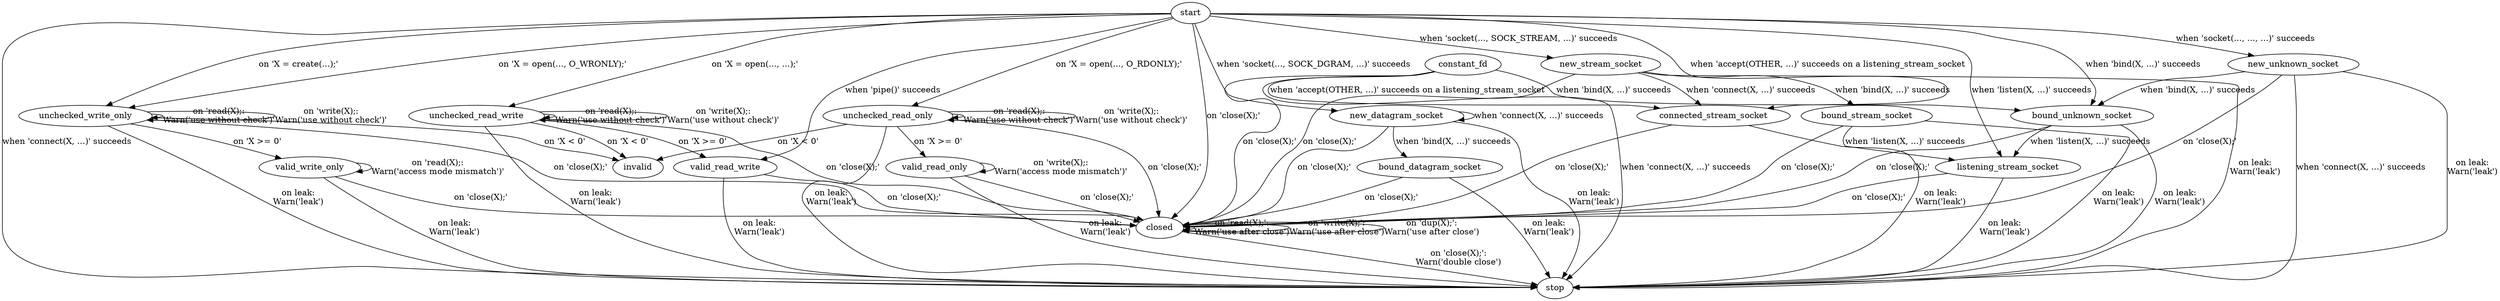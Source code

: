 /* An overview of the state machine from sm-fd.scpel.
   Copyright (C) 2022-2023 Free Software Foundation, Inc.
   Contributed by David Malcolm <dmalcolm@redhat.com>.

This file is part of GCC.

GCC is free software; you can redistribute it and/or modify it
under the terms of the GNU General Public License as published by
the Free Software Foundation; either version 3, or (at your option)
any later version.

GCC is distributed in the hope that it will be useful, but
WITHOUT ANY WARRANTY; without even the implied warranty of
MERCHANTABILITY or FITNESS FOR A PARTICULAR PURPOSE.  See the GNU
General Public License for more details.

You should have received a copy of the GNU General Public License
along with GCC; see the file COPYING3.  If not see
<http://www.gnu.org/licenses/>.  */

/* Keep this in-sync with sm-fd.scpel  */

digraph "fd" {

  /* STATES. */

  /* Start state.  */
  start;

  /* State for a constant file descriptor (>= 0).  */
  constant_fd;

  /* States representing a file descriptor that hasn't yet been
    checked for validity after opening, for three different
    access modes.  */
  unchecked_read_write;
  unchecked_read_only;
  unchecked_write_only;

  /* States for representing a file descriptor that is known to be valid (>=
    0), for three different access modes.  */
  valid_read_write;
  valid_read_only;
  valid_write_only;

  /* State for a file descriptor that is known to be invalid (< 0). */
  invalid;

  /* State for a file descriptor that has been closed.  */
  closed;

  /* States for FDs relating to socket APIs.  */

  /* Result of successful "socket" with SOCK_DGRAM.  */
  new_datagram_socket;
  /* Result of successful "socket" with SOCK_STREAM.  */
  new_stream_socket;
  /* Result of successful "socket" with unknown type.  */
  new_unknown_socket;

  /* The above after a successful call to "bind".  */
  bound_datagram_socket;
  bound_stream_socket;
  bound_unknown_socket;

  /* A bound socket after a successful call to "listen" (stream or unknown).  */
  listening_stream_socket;

  /* (i) the new FD as a result of a succesful call to "accept" on a
      listening socket (via a passive open), or
     (ii) an active socket after a successful call to "connect"
     (via an active open).  */
  connected_stream_socket;

  /* State for a file descriptor that we do not want to track anymore . */
  stop;

  /* TRANSITIONS. */

  /* On "open".  */
  start -> unchecked_read_only [label="on 'X = open(..., O_RDONLY);'"];
  start -> unchecked_write_only [label="on 'X = open(..., O_WRONLY);'"];
  start -> unchecked_read_write [label="on 'X = open(..., ...);'"];

  /* On "creat".  */
  start -> unchecked_write_only [label="on 'X = create(...);'"];

  /* On "close".  */
  start -> closed [label="on 'close(X);'"];
  unchecked_read_write -> closed [label="on 'close(X);'"];
  unchecked_read_only -> closed [label="on 'close(X);'"];
  unchecked_write_only -> closed [label="on 'close(X);'"];
  valid_read_write -> closed [label="on 'close(X);'"];
  valid_read_only -> closed [label="on 'close(X);'"];
  valid_write_only -> closed [label="on 'close(X);'"];
  constant_fd -> closed [label="on 'close(X);'"];
  new_datagram_socket -> closed [label="on 'close(X);'"];
  new_stream_socket -> closed [label="on 'close(X);'"];
  new_unknown_socket -> closed [label="on 'close(X);'"];
  bound_datagram_socket -> closed [label="on 'close(X);'"];
  bound_stream_socket -> closed [label="on 'close(X);'"];
  bound_unknown_socket -> closed [label="on 'close(X);'"];
  listening_stream_socket -> closed [label="on 'close(X);'"];
  connected_stream_socket -> closed [label="on 'close(X);'"];
  closed -> stop [label="on 'close(X);':\nWarn('double close')"];

  /* On "read".  */
  closed -> closed [label="on 'read(X);':\nWarn('use after close')"];
  unchecked_read_write -> unchecked_read_write [label="on 'read(X);:\nWarn('use without check')'"];
  unchecked_read_only -> unchecked_read_only [label="on 'read(X);:\nWarn('use without check')'"];
  unchecked_write_only -> unchecked_write_only [label="on 'read(X);:\nWarn('use without check')'"];
  valid_write_only -> valid_write_only [label="on 'read(X);:\nWarn('access mode mismatch')'"];

  /* On "write".  */
  closed -> closed [label="on 'write(X);':\nWarn('use after close')"];
  unchecked_read_write -> unchecked_read_write [label="on 'write(X);:\nWarn('use without check')'"];
  unchecked_read_only -> unchecked_read_only [label="on 'write(X);:\nWarn('use without check')'"];
  unchecked_write_only -> unchecked_write_only [label="on 'write(X);:\nWarn('use without check')'"];
  valid_read_only -> valid_read_only [label="on 'write(X);:\nWarn('access mode mismatch')'"];

  /* On "dup".  */
  closed -> closed [label="on 'dup(X);':\nWarn('use after close')"];
  /* plus stuff for the new fd.  */

  /* On "pipe".  */
  start -> valid_read_write [label="when 'pipe()' succeeds"];

  /* On "socket".  */
  start -> new_datagram_socket [label="when 'socket(..., SOCK_DGRAM, ...)' succeeds"];
  start -> new_stream_socket [label="when 'socket(..., SOCK_STREAM, ...)' succeeds"];
  start -> new_unknown_socket [label="when 'socket(..., ..., ...)' succeeds"];

  /* On "bind".  */
  start -> bound_unknown_socket [label="when 'bind(X, ...)' succeeds"];
  constant_fd -> bound_unknown_socket [label="when 'bind(X, ...)' succeeds"];
  new_stream_socket -> bound_stream_socket [label="when 'bind(X, ...)' succeeds"];
  new_datagram_socket -> bound_datagram_socket [label="when 'bind(X, ...)' succeeds"];
  new_unknown_socket -> bound_unknown_socket [label="when 'bind(X, ...)' succeeds"];

  /* On "listen".  */
  start -> listening_stream_socket [label="when 'listen(X, ...)' succeeds"];
  bound_stream_socket -> listening_stream_socket [label="when 'listen(X, ...)' succeeds"];
  bound_unknown_socket -> listening_stream_socket [label="when 'listen(X, ...)' succeeds"];

  /* On "accept".  */
  start -> connected_stream_socket [label="when 'accept(OTHER, ...)' succeeds on a listening_stream_socket"];
  constant_fd -> connected_stream_socket [label="when 'accept(OTHER, ...)' succeeds on a listening_stream_socket"];

  /* On "connect".  */
  new_stream_socket -> connected_stream_socket [label="when 'connect(X, ...)' succeeds"];
  new_datagram_socket -> new_datagram_socket [label="when 'connect(X, ...)' succeeds"];
  new_unknown_socket -> stop [label="when 'connect(X, ...)' succeeds"];
  start -> stop [label="when 'connect(X, ...)' succeeds"];
  constant_fd -> stop [label="when 'connect(X, ...)' succeeds"];

  /* on_condition.  */
  unchecked_read_write -> valid_read_write [label="on 'X >= 0'"];
  unchecked_read_only -> valid_read_only [label="on 'X >= 0'"];
  unchecked_write_only -> valid_write_only [label="on 'X >= 0'"];
  unchecked_read_write -> invalid [label="on 'X < 0'"];
  unchecked_read_only -> invalid [label="on 'X < 0'"];
  unchecked_write_only -> invalid [label="on 'X < 0'"];

  /* Leaks.  */
  unchecked_read_write -> stop [label="on leak:\nWarn('leak')"];
  unchecked_read_only -> stop [label="on leak:\nWarn('leak')"];
  unchecked_write_only -> stop [label="on leak:\nWarn('leak')"];
  valid_read_write -> stop [label="on leak:\nWarn('leak')"];
  valid_read_only -> stop [label="on leak:\nWarn('leak')"];
  valid_write_only -> stop [label="on leak:\nWarn('leak')"];
  new_datagram_socket -> stop [label="on leak:\nWarn('leak')"];
  new_stream_socket -> stop [label="on leak:\nWarn('leak')"];
  new_unknown_socket -> stop [label="on leak:\nWarn('leak')"];
  bound_datagram_socket -> stop [label="on leak:\nWarn('leak')"];
  bound_stream_socket -> stop [label="on leak:\nWarn('leak')"];
  bound_unknown_socket -> stop [label="on leak:\nWarn('leak')"];
  listening_stream_socket -> stop [label="on leak:\nWarn('leak')"];
  connected_stream_socket -> stop [label="on leak:\nWarn('leak')"];
}
